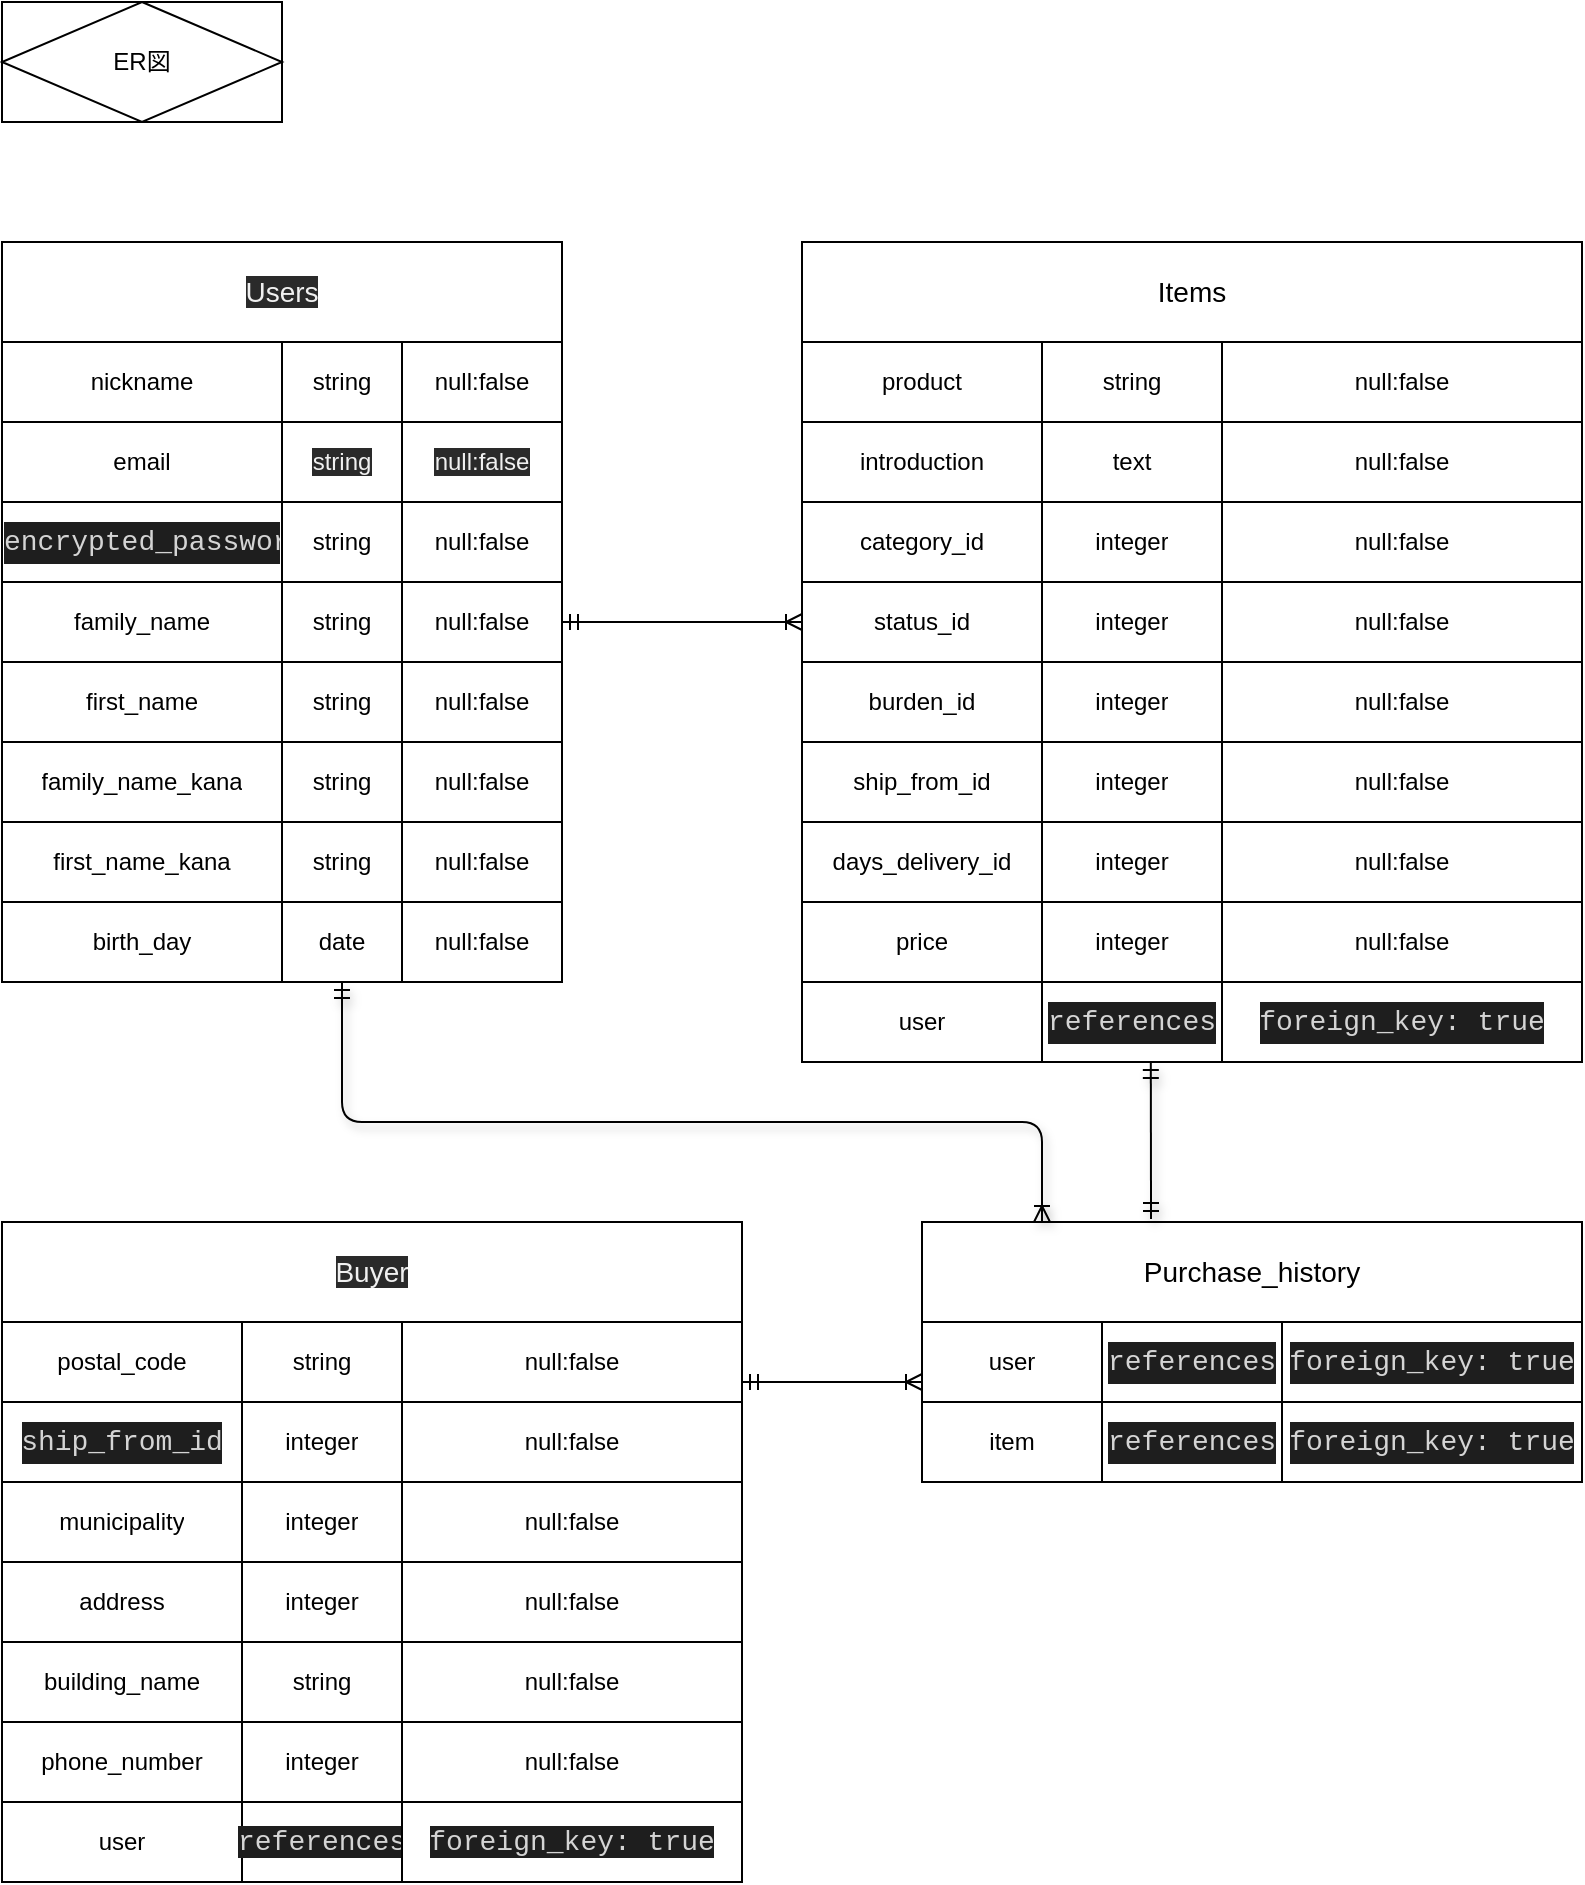 <mxfile>
    <diagram id="nVic0PnlaTz1LBxeNmWi" name="ページ1">
        <mxGraphModel dx="576" dy="487" grid="1" gridSize="10" guides="1" tooltips="1" connect="1" arrows="1" fold="1" page="1" pageScale="1" pageWidth="827" pageHeight="1169" math="0" shadow="0">
            <root>
                <mxCell id="RTZNErKrQ9jac7cI_J6o-0"/>
                <mxCell id="RTZNErKrQ9jac7cI_J6o-1" parent="RTZNErKrQ9jac7cI_J6o-0"/>
                <mxCell id="RTZNErKrQ9jac7cI_J6o-183" value="" style="shape=partialRectangle;html=1;whiteSpace=wrap;connectable=0;fillColor=none;top=0;left=0;bottom=0;right=0;overflow=hidden;" parent="RTZNErKrQ9jac7cI_J6o-1" vertex="1">
                    <mxGeometry x="80" y="430" width="80" height="26" as="geometry"/>
                </mxCell>
                <mxCell id="RTZNErKrQ9jac7cI_J6o-213" value="" style="shape=table;html=1;whiteSpace=wrap;startSize=0;container=1;collapsible=0;childLayout=tableLayout;" parent="RTZNErKrQ9jac7cI_J6o-1" vertex="1">
                    <mxGeometry x="20" y="290" width="280" height="120" as="geometry"/>
                </mxCell>
                <mxCell id="RTZNErKrQ9jac7cI_J6o-214" value="" style="shape=partialRectangle;html=1;whiteSpace=wrap;collapsible=0;dropTarget=0;pointerEvents=0;fillColor=none;top=0;left=0;bottom=0;right=0;points=[[0,0.5],[1,0.5]];portConstraint=eastwest;" parent="RTZNErKrQ9jac7cI_J6o-213" vertex="1">
                    <mxGeometry width="280" height="40" as="geometry"/>
                </mxCell>
                <mxCell id="RTZNErKrQ9jac7cI_J6o-215" value="nickname" style="shape=partialRectangle;html=1;whiteSpace=wrap;connectable=0;fillColor=none;top=0;left=0;bottom=0;right=0;overflow=hidden;" parent="RTZNErKrQ9jac7cI_J6o-214" vertex="1">
                    <mxGeometry width="140" height="40" as="geometry"/>
                </mxCell>
                <mxCell id="RTZNErKrQ9jac7cI_J6o-216" value="string" style="shape=partialRectangle;html=1;whiteSpace=wrap;connectable=0;fillColor=none;top=0;left=0;bottom=0;right=0;overflow=hidden;" parent="RTZNErKrQ9jac7cI_J6o-214" vertex="1">
                    <mxGeometry x="140" width="60" height="40" as="geometry"/>
                </mxCell>
                <mxCell id="RTZNErKrQ9jac7cI_J6o-217" value="null:false" style="shape=partialRectangle;html=1;whiteSpace=wrap;connectable=0;fillColor=none;top=0;left=0;bottom=0;right=0;overflow=hidden;" parent="RTZNErKrQ9jac7cI_J6o-214" vertex="1">
                    <mxGeometry x="200" width="80" height="40" as="geometry"/>
                </mxCell>
                <mxCell id="RTZNErKrQ9jac7cI_J6o-218" value="" style="shape=partialRectangle;html=1;whiteSpace=wrap;collapsible=0;dropTarget=0;pointerEvents=0;fillColor=none;top=0;left=0;bottom=0;right=0;points=[[0,0.5],[1,0.5]];portConstraint=eastwest;" parent="RTZNErKrQ9jac7cI_J6o-213" vertex="1">
                    <mxGeometry y="40" width="280" height="40" as="geometry"/>
                </mxCell>
                <mxCell id="RTZNErKrQ9jac7cI_J6o-219" value="email" style="shape=partialRectangle;html=1;whiteSpace=wrap;connectable=0;fillColor=none;top=0;left=0;bottom=0;right=0;overflow=hidden;" parent="RTZNErKrQ9jac7cI_J6o-218" vertex="1">
                    <mxGeometry width="140" height="40" as="geometry"/>
                </mxCell>
                <mxCell id="RTZNErKrQ9jac7cI_J6o-220" value="&lt;meta charset=&quot;utf-8&quot;&gt;&lt;span style=&quot;color: rgb(240, 240, 240); font-family: helvetica; font-size: 12px; font-style: normal; font-weight: 400; letter-spacing: normal; text-align: center; text-indent: 0px; text-transform: none; word-spacing: 0px; background-color: rgb(42, 42, 42); display: inline; float: none;&quot;&gt;string&lt;/span&gt;" style="shape=partialRectangle;html=1;whiteSpace=wrap;connectable=0;fillColor=none;top=0;left=0;bottom=0;right=0;overflow=hidden;" parent="RTZNErKrQ9jac7cI_J6o-218" vertex="1">
                    <mxGeometry x="140" width="60" height="40" as="geometry"/>
                </mxCell>
                <mxCell id="RTZNErKrQ9jac7cI_J6o-221" value="&lt;meta charset=&quot;utf-8&quot;&gt;&lt;span style=&quot;color: rgb(240, 240, 240); font-family: helvetica; font-size: 12px; font-style: normal; font-weight: 400; letter-spacing: normal; text-align: center; text-indent: 0px; text-transform: none; word-spacing: 0px; background-color: rgb(42, 42, 42); display: inline; float: none;&quot;&gt;null:false&lt;/span&gt;" style="shape=partialRectangle;html=1;whiteSpace=wrap;connectable=0;fillColor=none;top=0;left=0;bottom=0;right=0;overflow=hidden;" parent="RTZNErKrQ9jac7cI_J6o-218" vertex="1">
                    <mxGeometry x="200" width="80" height="40" as="geometry"/>
                </mxCell>
                <mxCell id="RTZNErKrQ9jac7cI_J6o-222" value="" style="shape=partialRectangle;html=1;whiteSpace=wrap;collapsible=0;dropTarget=0;pointerEvents=0;fillColor=none;top=0;left=0;bottom=0;right=0;points=[[0,0.5],[1,0.5]];portConstraint=eastwest;" parent="RTZNErKrQ9jac7cI_J6o-213" vertex="1">
                    <mxGeometry y="80" width="280" height="40" as="geometry"/>
                </mxCell>
                <mxCell id="RTZNErKrQ9jac7cI_J6o-223" value="&lt;div style=&quot;color: rgb(212 , 212 , 212) ; background-color: rgb(30 , 30 , 30) ; font-family: &amp;#34;ricty diminished&amp;#34; , &amp;#34;menlo&amp;#34; , &amp;#34;monaco&amp;#34; , &amp;#34;courier new&amp;#34; , monospace ; font-size: 14px ; line-height: 21px&quot;&gt;encrypted_password&lt;/div&gt;" style="shape=partialRectangle;html=1;whiteSpace=wrap;connectable=0;fillColor=none;top=0;left=0;bottom=0;right=0;overflow=hidden;" parent="RTZNErKrQ9jac7cI_J6o-222" vertex="1">
                    <mxGeometry width="140" height="40" as="geometry"/>
                </mxCell>
                <mxCell id="RTZNErKrQ9jac7cI_J6o-224" value="string" style="shape=partialRectangle;html=1;whiteSpace=wrap;connectable=0;fillColor=none;top=0;left=0;bottom=0;right=0;overflow=hidden;" parent="RTZNErKrQ9jac7cI_J6o-222" vertex="1">
                    <mxGeometry x="140" width="60" height="40" as="geometry"/>
                </mxCell>
                <mxCell id="RTZNErKrQ9jac7cI_J6o-225" value="null:false" style="shape=partialRectangle;html=1;whiteSpace=wrap;connectable=0;fillColor=none;top=0;left=0;bottom=0;right=0;overflow=hidden;" parent="RTZNErKrQ9jac7cI_J6o-222" vertex="1">
                    <mxGeometry x="200" width="80" height="40" as="geometry"/>
                </mxCell>
                <mxCell id="RTZNErKrQ9jac7cI_J6o-240" value="&lt;meta charset=&quot;utf-8&quot;&gt;&lt;span style=&quot;color: rgb(240, 240, 240); font-family: helvetica; font-size: 14px; font-style: normal; font-weight: 400; letter-spacing: normal; text-align: center; text-indent: 0px; text-transform: none; word-spacing: 0px; background-color: rgb(42, 42, 42); display: inline; float: none;&quot;&gt;Users&lt;/span&gt;" style="rounded=0;whiteSpace=wrap;html=1;" parent="RTZNErKrQ9jac7cI_J6o-1" vertex="1">
                    <mxGeometry x="20" y="240" width="280" height="50" as="geometry"/>
                </mxCell>
                <mxCell id="RTZNErKrQ9jac7cI_J6o-257" value="" style="shape=table;html=1;whiteSpace=wrap;startSize=0;container=1;collapsible=0;childLayout=tableLayout;" parent="RTZNErKrQ9jac7cI_J6o-1" vertex="1">
                    <mxGeometry x="20" y="410" width="280" height="120" as="geometry"/>
                </mxCell>
                <mxCell id="RTZNErKrQ9jac7cI_J6o-258" value="" style="shape=partialRectangle;html=1;whiteSpace=wrap;collapsible=0;dropTarget=0;pointerEvents=0;fillColor=none;top=0;left=0;bottom=0;right=0;points=[[0,0.5],[1,0.5]];portConstraint=eastwest;" parent="RTZNErKrQ9jac7cI_J6o-257" vertex="1">
                    <mxGeometry width="280" height="40" as="geometry"/>
                </mxCell>
                <mxCell id="RTZNErKrQ9jac7cI_J6o-259" value="family_name" style="shape=partialRectangle;html=1;whiteSpace=wrap;connectable=0;fillColor=none;top=0;left=0;bottom=0;right=0;overflow=hidden;" parent="RTZNErKrQ9jac7cI_J6o-258" vertex="1">
                    <mxGeometry width="140" height="40" as="geometry"/>
                </mxCell>
                <mxCell id="RTZNErKrQ9jac7cI_J6o-260" value="string" style="shape=partialRectangle;html=1;whiteSpace=wrap;connectable=0;fillColor=none;top=0;left=0;bottom=0;right=0;overflow=hidden;" parent="RTZNErKrQ9jac7cI_J6o-258" vertex="1">
                    <mxGeometry x="140" width="60" height="40" as="geometry"/>
                </mxCell>
                <mxCell id="RTZNErKrQ9jac7cI_J6o-261" value="null:false" style="shape=partialRectangle;html=1;whiteSpace=wrap;connectable=0;fillColor=none;top=0;left=0;bottom=0;right=0;overflow=hidden;" parent="RTZNErKrQ9jac7cI_J6o-258" vertex="1">
                    <mxGeometry x="200" width="80" height="40" as="geometry"/>
                </mxCell>
                <mxCell id="RTZNErKrQ9jac7cI_J6o-262" value="" style="shape=partialRectangle;html=1;whiteSpace=wrap;collapsible=0;dropTarget=0;pointerEvents=0;fillColor=none;top=0;left=0;bottom=0;right=0;points=[[0,0.5],[1,0.5]];portConstraint=eastwest;" parent="RTZNErKrQ9jac7cI_J6o-257" vertex="1">
                    <mxGeometry y="40" width="280" height="40" as="geometry"/>
                </mxCell>
                <mxCell id="RTZNErKrQ9jac7cI_J6o-263" value="first_name" style="shape=partialRectangle;html=1;whiteSpace=wrap;connectable=0;fillColor=none;top=0;left=0;bottom=0;right=0;overflow=hidden;" parent="RTZNErKrQ9jac7cI_J6o-262" vertex="1">
                    <mxGeometry width="140" height="40" as="geometry"/>
                </mxCell>
                <mxCell id="RTZNErKrQ9jac7cI_J6o-264" value="string" style="shape=partialRectangle;html=1;whiteSpace=wrap;connectable=0;fillColor=none;top=0;left=0;bottom=0;right=0;overflow=hidden;" parent="RTZNErKrQ9jac7cI_J6o-262" vertex="1">
                    <mxGeometry x="140" width="60" height="40" as="geometry"/>
                </mxCell>
                <mxCell id="RTZNErKrQ9jac7cI_J6o-265" value="null:false" style="shape=partialRectangle;html=1;whiteSpace=wrap;connectable=0;fillColor=none;top=0;left=0;bottom=0;right=0;overflow=hidden;" parent="RTZNErKrQ9jac7cI_J6o-262" vertex="1">
                    <mxGeometry x="200" width="80" height="40" as="geometry"/>
                </mxCell>
                <mxCell id="RTZNErKrQ9jac7cI_J6o-266" value="" style="shape=partialRectangle;html=1;whiteSpace=wrap;collapsible=0;dropTarget=0;pointerEvents=0;fillColor=none;top=0;left=0;bottom=0;right=0;points=[[0,0.5],[1,0.5]];portConstraint=eastwest;" parent="RTZNErKrQ9jac7cI_J6o-257" vertex="1">
                    <mxGeometry y="80" width="280" height="40" as="geometry"/>
                </mxCell>
                <mxCell id="RTZNErKrQ9jac7cI_J6o-267" value="family_name_kana" style="shape=partialRectangle;html=1;whiteSpace=wrap;connectable=0;fillColor=none;top=0;left=0;bottom=0;right=0;overflow=hidden;" parent="RTZNErKrQ9jac7cI_J6o-266" vertex="1">
                    <mxGeometry width="140" height="40" as="geometry"/>
                </mxCell>
                <mxCell id="RTZNErKrQ9jac7cI_J6o-268" value="string" style="shape=partialRectangle;html=1;whiteSpace=wrap;connectable=0;fillColor=none;top=0;left=0;bottom=0;right=0;overflow=hidden;" parent="RTZNErKrQ9jac7cI_J6o-266" vertex="1">
                    <mxGeometry x="140" width="60" height="40" as="geometry"/>
                </mxCell>
                <mxCell id="RTZNErKrQ9jac7cI_J6o-269" value="null:false" style="shape=partialRectangle;html=1;whiteSpace=wrap;connectable=0;fillColor=none;top=0;left=0;bottom=0;right=0;overflow=hidden;" parent="RTZNErKrQ9jac7cI_J6o-266" vertex="1">
                    <mxGeometry x="200" width="80" height="40" as="geometry"/>
                </mxCell>
                <mxCell id="RTZNErKrQ9jac7cI_J6o-270" value="first_name_kana" style="rounded=0;whiteSpace=wrap;html=1;" parent="RTZNErKrQ9jac7cI_J6o-1" vertex="1">
                    <mxGeometry x="20" y="530" width="140" height="40" as="geometry"/>
                </mxCell>
                <mxCell id="RTZNErKrQ9jac7cI_J6o-271" value="birth_day" style="rounded=0;whiteSpace=wrap;html=1;" parent="RTZNErKrQ9jac7cI_J6o-1" vertex="1">
                    <mxGeometry x="20" y="570" width="140" height="40" as="geometry"/>
                </mxCell>
                <mxCell id="RTZNErKrQ9jac7cI_J6o-272" value="string" style="rounded=0;whiteSpace=wrap;html=1;" parent="RTZNErKrQ9jac7cI_J6o-1" vertex="1">
                    <mxGeometry x="160" y="530" width="60" height="40" as="geometry"/>
                </mxCell>
                <mxCell id="RTZNErKrQ9jac7cI_J6o-273" value="date" style="rounded=0;whiteSpace=wrap;html=1;" parent="RTZNErKrQ9jac7cI_J6o-1" vertex="1">
                    <mxGeometry x="160" y="570" width="60" height="40" as="geometry"/>
                </mxCell>
                <mxCell id="RTZNErKrQ9jac7cI_J6o-274" value="null:false" style="rounded=0;whiteSpace=wrap;html=1;" parent="RTZNErKrQ9jac7cI_J6o-1" vertex="1">
                    <mxGeometry x="220" y="530" width="80" height="40" as="geometry"/>
                </mxCell>
                <mxCell id="RTZNErKrQ9jac7cI_J6o-275" value="null:false" style="rounded=0;whiteSpace=wrap;html=1;" parent="RTZNErKrQ9jac7cI_J6o-1" vertex="1">
                    <mxGeometry x="220" y="570" width="80" height="40" as="geometry"/>
                </mxCell>
                <mxCell id="RTZNErKrQ9jac7cI_J6o-277" value="&lt;font face=&quot;helvetica&quot;&gt;&lt;span style=&quot;font-size: 14px&quot;&gt;Items&lt;/span&gt;&lt;/font&gt;" style="rounded=0;whiteSpace=wrap;html=1;" parent="RTZNErKrQ9jac7cI_J6o-1" vertex="1">
                    <mxGeometry x="420" y="240" width="390" height="50" as="geometry"/>
                </mxCell>
                <mxCell id="RTZNErKrQ9jac7cI_J6o-278" value="" style="shape=table;html=1;whiteSpace=wrap;startSize=0;container=1;collapsible=0;childLayout=tableLayout;" parent="RTZNErKrQ9jac7cI_J6o-1" vertex="1">
                    <mxGeometry x="420" y="290" width="390" height="120" as="geometry"/>
                </mxCell>
                <mxCell id="RTZNErKrQ9jac7cI_J6o-279" value="" style="shape=partialRectangle;html=1;whiteSpace=wrap;collapsible=0;dropTarget=0;pointerEvents=0;fillColor=none;top=0;left=0;bottom=0;right=0;points=[[0,0.5],[1,0.5]];portConstraint=eastwest;" parent="RTZNErKrQ9jac7cI_J6o-278" vertex="1">
                    <mxGeometry width="390" height="40" as="geometry"/>
                </mxCell>
                <mxCell id="RTZNErKrQ9jac7cI_J6o-280" value="product" style="shape=partialRectangle;html=1;whiteSpace=wrap;connectable=0;fillColor=none;top=0;left=0;bottom=0;right=0;overflow=hidden;" parent="RTZNErKrQ9jac7cI_J6o-279" vertex="1">
                    <mxGeometry width="120" height="40" as="geometry"/>
                </mxCell>
                <mxCell id="RTZNErKrQ9jac7cI_J6o-281" value="string" style="shape=partialRectangle;html=1;whiteSpace=wrap;connectable=0;fillColor=none;top=0;left=0;bottom=0;right=0;overflow=hidden;" parent="RTZNErKrQ9jac7cI_J6o-279" vertex="1">
                    <mxGeometry x="120" width="90" height="40" as="geometry"/>
                </mxCell>
                <mxCell id="RTZNErKrQ9jac7cI_J6o-282" value="null:false" style="shape=partialRectangle;html=1;whiteSpace=wrap;connectable=0;fillColor=none;top=0;left=0;bottom=0;right=0;overflow=hidden;" parent="RTZNErKrQ9jac7cI_J6o-279" vertex="1">
                    <mxGeometry x="210" width="180" height="40" as="geometry"/>
                </mxCell>
                <mxCell id="RTZNErKrQ9jac7cI_J6o-283" value="" style="shape=partialRectangle;html=1;whiteSpace=wrap;collapsible=0;dropTarget=0;pointerEvents=0;fillColor=none;top=0;left=0;bottom=0;right=0;points=[[0,0.5],[1,0.5]];portConstraint=eastwest;" parent="RTZNErKrQ9jac7cI_J6o-278" vertex="1">
                    <mxGeometry y="40" width="390" height="40" as="geometry"/>
                </mxCell>
                <mxCell id="RTZNErKrQ9jac7cI_J6o-284" value="introduction" style="shape=partialRectangle;html=1;whiteSpace=wrap;connectable=0;fillColor=none;top=0;left=0;bottom=0;right=0;overflow=hidden;" parent="RTZNErKrQ9jac7cI_J6o-283" vertex="1">
                    <mxGeometry width="120" height="40" as="geometry"/>
                </mxCell>
                <mxCell id="RTZNErKrQ9jac7cI_J6o-285" value="text" style="shape=partialRectangle;html=1;whiteSpace=wrap;connectable=0;fillColor=none;top=0;left=0;bottom=0;right=0;overflow=hidden;" parent="RTZNErKrQ9jac7cI_J6o-283" vertex="1">
                    <mxGeometry x="120" width="90" height="40" as="geometry"/>
                </mxCell>
                <mxCell id="RTZNErKrQ9jac7cI_J6o-286" value="null:false" style="shape=partialRectangle;html=1;whiteSpace=wrap;connectable=0;fillColor=none;top=0;left=0;bottom=0;right=0;overflow=hidden;" parent="RTZNErKrQ9jac7cI_J6o-283" vertex="1">
                    <mxGeometry x="210" width="180" height="40" as="geometry"/>
                </mxCell>
                <mxCell id="RTZNErKrQ9jac7cI_J6o-287" value="" style="shape=partialRectangle;html=1;whiteSpace=wrap;collapsible=0;dropTarget=0;pointerEvents=0;fillColor=none;top=0;left=0;bottom=0;right=0;points=[[0,0.5],[1,0.5]];portConstraint=eastwest;" parent="RTZNErKrQ9jac7cI_J6o-278" vertex="1">
                    <mxGeometry y="80" width="390" height="40" as="geometry"/>
                </mxCell>
                <mxCell id="RTZNErKrQ9jac7cI_J6o-288" value="category_id" style="shape=partialRectangle;html=1;whiteSpace=wrap;connectable=0;fillColor=none;top=0;left=0;bottom=0;right=0;overflow=hidden;" parent="RTZNErKrQ9jac7cI_J6o-287" vertex="1">
                    <mxGeometry width="120" height="40" as="geometry"/>
                </mxCell>
                <mxCell id="RTZNErKrQ9jac7cI_J6o-289" value="integer" style="shape=partialRectangle;html=1;whiteSpace=wrap;connectable=0;fillColor=none;top=0;left=0;bottom=0;right=0;overflow=hidden;" parent="RTZNErKrQ9jac7cI_J6o-287" vertex="1">
                    <mxGeometry x="120" width="90" height="40" as="geometry"/>
                </mxCell>
                <mxCell id="RTZNErKrQ9jac7cI_J6o-290" value="null:false" style="shape=partialRectangle;html=1;whiteSpace=wrap;connectable=0;fillColor=none;top=0;left=0;bottom=0;right=0;overflow=hidden;" parent="RTZNErKrQ9jac7cI_J6o-287" vertex="1">
                    <mxGeometry x="210" width="180" height="40" as="geometry"/>
                </mxCell>
                <mxCell id="RTZNErKrQ9jac7cI_J6o-291" value="" style="shape=table;html=1;whiteSpace=wrap;startSize=0;container=1;collapsible=0;childLayout=tableLayout;" parent="RTZNErKrQ9jac7cI_J6o-1" vertex="1">
                    <mxGeometry x="420" y="410" width="390" height="120" as="geometry"/>
                </mxCell>
                <mxCell id="RTZNErKrQ9jac7cI_J6o-292" value="" style="shape=partialRectangle;html=1;whiteSpace=wrap;collapsible=0;dropTarget=0;pointerEvents=0;fillColor=none;top=0;left=0;bottom=0;right=0;points=[[0,0.5],[1,0.5]];portConstraint=eastwest;" parent="RTZNErKrQ9jac7cI_J6o-291" vertex="1">
                    <mxGeometry width="390" height="40" as="geometry"/>
                </mxCell>
                <mxCell id="RTZNErKrQ9jac7cI_J6o-293" value="status_id" style="shape=partialRectangle;html=1;whiteSpace=wrap;connectable=0;fillColor=none;top=0;left=0;bottom=0;right=0;overflow=hidden;" parent="RTZNErKrQ9jac7cI_J6o-292" vertex="1">
                    <mxGeometry width="120" height="40" as="geometry"/>
                </mxCell>
                <mxCell id="RTZNErKrQ9jac7cI_J6o-294" value="integer" style="shape=partialRectangle;html=1;whiteSpace=wrap;connectable=0;fillColor=none;top=0;left=0;bottom=0;right=0;overflow=hidden;" parent="RTZNErKrQ9jac7cI_J6o-292" vertex="1">
                    <mxGeometry x="120" width="90" height="40" as="geometry"/>
                </mxCell>
                <mxCell id="RTZNErKrQ9jac7cI_J6o-295" value="null:false" style="shape=partialRectangle;html=1;whiteSpace=wrap;connectable=0;fillColor=none;top=0;left=0;bottom=0;right=0;overflow=hidden;" parent="RTZNErKrQ9jac7cI_J6o-292" vertex="1">
                    <mxGeometry x="210" width="180" height="40" as="geometry"/>
                </mxCell>
                <mxCell id="RTZNErKrQ9jac7cI_J6o-296" value="" style="shape=partialRectangle;html=1;whiteSpace=wrap;collapsible=0;dropTarget=0;pointerEvents=0;fillColor=none;top=0;left=0;bottom=0;right=0;points=[[0,0.5],[1,0.5]];portConstraint=eastwest;" parent="RTZNErKrQ9jac7cI_J6o-291" vertex="1">
                    <mxGeometry y="40" width="390" height="40" as="geometry"/>
                </mxCell>
                <mxCell id="RTZNErKrQ9jac7cI_J6o-297" value="burden_id" style="shape=partialRectangle;html=1;whiteSpace=wrap;connectable=0;fillColor=none;top=0;left=0;bottom=0;right=0;overflow=hidden;" parent="RTZNErKrQ9jac7cI_J6o-296" vertex="1">
                    <mxGeometry width="120" height="40" as="geometry"/>
                </mxCell>
                <mxCell id="RTZNErKrQ9jac7cI_J6o-298" value="integer" style="shape=partialRectangle;html=1;whiteSpace=wrap;connectable=0;fillColor=none;top=0;left=0;bottom=0;right=0;overflow=hidden;" parent="RTZNErKrQ9jac7cI_J6o-296" vertex="1">
                    <mxGeometry x="120" width="90" height="40" as="geometry"/>
                </mxCell>
                <mxCell id="RTZNErKrQ9jac7cI_J6o-299" value="null:false" style="shape=partialRectangle;html=1;whiteSpace=wrap;connectable=0;fillColor=none;top=0;left=0;bottom=0;right=0;overflow=hidden;" parent="RTZNErKrQ9jac7cI_J6o-296" vertex="1">
                    <mxGeometry x="210" width="180" height="40" as="geometry"/>
                </mxCell>
                <mxCell id="RTZNErKrQ9jac7cI_J6o-300" value="" style="shape=partialRectangle;html=1;whiteSpace=wrap;collapsible=0;dropTarget=0;pointerEvents=0;fillColor=none;top=0;left=0;bottom=0;right=0;points=[[0,0.5],[1,0.5]];portConstraint=eastwest;" parent="RTZNErKrQ9jac7cI_J6o-291" vertex="1">
                    <mxGeometry y="80" width="390" height="40" as="geometry"/>
                </mxCell>
                <mxCell id="RTZNErKrQ9jac7cI_J6o-301" value="ship_from_id" style="shape=partialRectangle;html=1;whiteSpace=wrap;connectable=0;fillColor=none;top=0;left=0;bottom=0;right=0;overflow=hidden;" parent="RTZNErKrQ9jac7cI_J6o-300" vertex="1">
                    <mxGeometry width="120" height="40" as="geometry"/>
                </mxCell>
                <mxCell id="RTZNErKrQ9jac7cI_J6o-302" value="integer" style="shape=partialRectangle;html=1;whiteSpace=wrap;connectable=0;fillColor=none;top=0;left=0;bottom=0;right=0;overflow=hidden;" parent="RTZNErKrQ9jac7cI_J6o-300" vertex="1">
                    <mxGeometry x="120" width="90" height="40" as="geometry"/>
                </mxCell>
                <mxCell id="RTZNErKrQ9jac7cI_J6o-303" value="null:false" style="shape=partialRectangle;html=1;whiteSpace=wrap;connectable=0;fillColor=none;top=0;left=0;bottom=0;right=0;overflow=hidden;" parent="RTZNErKrQ9jac7cI_J6o-300" vertex="1">
                    <mxGeometry x="210" width="180" height="40" as="geometry"/>
                </mxCell>
                <mxCell id="RTZNErKrQ9jac7cI_J6o-317" value="days_delivery_id" style="rounded=0;whiteSpace=wrap;html=1;" parent="RTZNErKrQ9jac7cI_J6o-1" vertex="1">
                    <mxGeometry x="420" y="530" width="120" height="40" as="geometry"/>
                </mxCell>
                <mxCell id="RTZNErKrQ9jac7cI_J6o-377" value="" style="edgeStyle=none;rounded=0;orthogonalLoop=1;jettySize=auto;html=1;" parent="RTZNErKrQ9jac7cI_J6o-1" source="RTZNErKrQ9jac7cI_J6o-318" target="RTZNErKrQ9jac7cI_J6o-322" edge="1">
                    <mxGeometry relative="1" as="geometry"/>
                </mxCell>
                <mxCell id="RTZNErKrQ9jac7cI_J6o-318" value="integer" style="rounded=0;whiteSpace=wrap;html=1;" parent="RTZNErKrQ9jac7cI_J6o-1" vertex="1">
                    <mxGeometry x="540" y="530" width="90" height="40" as="geometry"/>
                </mxCell>
                <mxCell id="RTZNErKrQ9jac7cI_J6o-319" value="null:false" style="rounded=0;whiteSpace=wrap;html=1;" parent="RTZNErKrQ9jac7cI_J6o-1" vertex="1">
                    <mxGeometry x="630" y="530" width="180" height="40" as="geometry"/>
                </mxCell>
                <mxCell id="RTZNErKrQ9jac7cI_J6o-320" value="price" style="rounded=0;whiteSpace=wrap;html=1;" parent="RTZNErKrQ9jac7cI_J6o-1" vertex="1">
                    <mxGeometry x="420" y="570" width="120" height="40" as="geometry"/>
                </mxCell>
                <mxCell id="RTZNErKrQ9jac7cI_J6o-321" value="integer" style="rounded=0;whiteSpace=wrap;html=1;" parent="RTZNErKrQ9jac7cI_J6o-1" vertex="1">
                    <mxGeometry x="540" y="570" width="90" height="40" as="geometry"/>
                </mxCell>
                <mxCell id="RTZNErKrQ9jac7cI_J6o-322" value="null:false" style="rounded=0;whiteSpace=wrap;html=1;" parent="RTZNErKrQ9jac7cI_J6o-1" vertex="1">
                    <mxGeometry x="630" y="570" width="180" height="40" as="geometry"/>
                </mxCell>
                <mxCell id="RTZNErKrQ9jac7cI_J6o-323" value="&lt;span style=&quot;color: rgb(240 , 240 , 240) ; font-family: &amp;#34;helvetica&amp;#34; ; font-size: 14px ; font-style: normal ; font-weight: 400 ; letter-spacing: normal ; text-align: center ; text-indent: 0px ; text-transform: none ; word-spacing: 0px ; background-color: rgb(42 , 42 , 42) ; display: inline ; float: none&quot;&gt;Buyer&lt;/span&gt;" style="rounded=0;whiteSpace=wrap;html=1;" parent="RTZNErKrQ9jac7cI_J6o-1" vertex="1">
                    <mxGeometry x="20" y="730" width="370" height="50" as="geometry"/>
                </mxCell>
                <mxCell id="RTZNErKrQ9jac7cI_J6o-324" value="" style="shape=table;html=1;whiteSpace=wrap;startSize=0;container=1;collapsible=0;childLayout=tableLayout;" parent="RTZNErKrQ9jac7cI_J6o-1" vertex="1">
                    <mxGeometry x="20" y="780" width="370" height="120" as="geometry"/>
                </mxCell>
                <mxCell id="RTZNErKrQ9jac7cI_J6o-325" value="" style="shape=partialRectangle;html=1;whiteSpace=wrap;collapsible=0;dropTarget=0;pointerEvents=0;fillColor=none;top=0;left=0;bottom=0;right=0;points=[[0,0.5],[1,0.5]];portConstraint=eastwest;" parent="RTZNErKrQ9jac7cI_J6o-324" vertex="1">
                    <mxGeometry width="370" height="40" as="geometry"/>
                </mxCell>
                <mxCell id="RTZNErKrQ9jac7cI_J6o-326" value="postal_code" style="shape=partialRectangle;html=1;whiteSpace=wrap;connectable=0;fillColor=none;top=0;left=0;bottom=0;right=0;overflow=hidden;" parent="RTZNErKrQ9jac7cI_J6o-325" vertex="1">
                    <mxGeometry width="120" height="40" as="geometry"/>
                </mxCell>
                <mxCell id="RTZNErKrQ9jac7cI_J6o-327" value="string" style="shape=partialRectangle;html=1;whiteSpace=wrap;connectable=0;fillColor=none;top=0;left=0;bottom=0;right=0;overflow=hidden;" parent="RTZNErKrQ9jac7cI_J6o-325" vertex="1">
                    <mxGeometry x="120" width="80" height="40" as="geometry"/>
                </mxCell>
                <mxCell id="RTZNErKrQ9jac7cI_J6o-328" value="null:false" style="shape=partialRectangle;html=1;whiteSpace=wrap;connectable=0;fillColor=none;top=0;left=0;bottom=0;right=0;overflow=hidden;" parent="RTZNErKrQ9jac7cI_J6o-325" vertex="1">
                    <mxGeometry x="200" width="170" height="40" as="geometry"/>
                </mxCell>
                <mxCell id="RTZNErKrQ9jac7cI_J6o-329" value="" style="shape=partialRectangle;html=1;whiteSpace=wrap;collapsible=0;dropTarget=0;pointerEvents=0;fillColor=none;top=0;left=0;bottom=0;right=0;points=[[0,0.5],[1,0.5]];portConstraint=eastwest;" parent="RTZNErKrQ9jac7cI_J6o-324" vertex="1">
                    <mxGeometry y="40" width="370" height="40" as="geometry"/>
                </mxCell>
                <mxCell id="RTZNErKrQ9jac7cI_J6o-330" value="&lt;div style=&quot;color: rgb(212 , 212 , 212) ; background-color: rgb(30 , 30 , 30) ; font-family: &amp;#34;ricty diminished&amp;#34; , &amp;#34;menlo&amp;#34; , &amp;#34;monaco&amp;#34; , &amp;#34;courier new&amp;#34; , monospace ; font-size: 14px ; line-height: 21px&quot;&gt;ship_from_id&lt;/div&gt;" style="shape=partialRectangle;html=1;whiteSpace=wrap;connectable=0;fillColor=none;top=0;left=0;bottom=0;right=0;overflow=hidden;" parent="RTZNErKrQ9jac7cI_J6o-329" vertex="1">
                    <mxGeometry width="120" height="40" as="geometry"/>
                </mxCell>
                <mxCell id="RTZNErKrQ9jac7cI_J6o-331" value="integer" style="shape=partialRectangle;html=1;whiteSpace=wrap;connectable=0;fillColor=none;top=0;left=0;bottom=0;right=0;overflow=hidden;" parent="RTZNErKrQ9jac7cI_J6o-329" vertex="1">
                    <mxGeometry x="120" width="80" height="40" as="geometry"/>
                </mxCell>
                <mxCell id="RTZNErKrQ9jac7cI_J6o-332" value="null:false" style="shape=partialRectangle;html=1;whiteSpace=wrap;connectable=0;fillColor=none;top=0;left=0;bottom=0;right=0;overflow=hidden;" parent="RTZNErKrQ9jac7cI_J6o-329" vertex="1">
                    <mxGeometry x="200" width="170" height="40" as="geometry"/>
                </mxCell>
                <mxCell id="RTZNErKrQ9jac7cI_J6o-333" value="" style="shape=partialRectangle;html=1;whiteSpace=wrap;collapsible=0;dropTarget=0;pointerEvents=0;fillColor=none;top=0;left=0;bottom=0;right=0;points=[[0,0.5],[1,0.5]];portConstraint=eastwest;" parent="RTZNErKrQ9jac7cI_J6o-324" vertex="1">
                    <mxGeometry y="80" width="370" height="40" as="geometry"/>
                </mxCell>
                <mxCell id="RTZNErKrQ9jac7cI_J6o-334" value="municipality" style="shape=partialRectangle;html=1;whiteSpace=wrap;connectable=0;fillColor=none;top=0;left=0;bottom=0;right=0;overflow=hidden;" parent="RTZNErKrQ9jac7cI_J6o-333" vertex="1">
                    <mxGeometry width="120" height="40" as="geometry"/>
                </mxCell>
                <mxCell id="RTZNErKrQ9jac7cI_J6o-335" value="integer" style="shape=partialRectangle;html=1;whiteSpace=wrap;connectable=0;fillColor=none;top=0;left=0;bottom=0;right=0;overflow=hidden;" parent="RTZNErKrQ9jac7cI_J6o-333" vertex="1">
                    <mxGeometry x="120" width="80" height="40" as="geometry"/>
                </mxCell>
                <mxCell id="RTZNErKrQ9jac7cI_J6o-336" value="null:false" style="shape=partialRectangle;html=1;whiteSpace=wrap;connectable=0;fillColor=none;top=0;left=0;bottom=0;right=0;overflow=hidden;" parent="RTZNErKrQ9jac7cI_J6o-333" vertex="1">
                    <mxGeometry x="200" width="170" height="40" as="geometry"/>
                </mxCell>
                <mxCell id="RTZNErKrQ9jac7cI_J6o-354" value="address" style="rounded=0;whiteSpace=wrap;html=1;" parent="RTZNErKrQ9jac7cI_J6o-1" vertex="1">
                    <mxGeometry x="20" y="900" width="120" height="40" as="geometry"/>
                </mxCell>
                <mxCell id="RTZNErKrQ9jac7cI_J6o-355" value="integer" style="rounded=0;whiteSpace=wrap;html=1;" parent="RTZNErKrQ9jac7cI_J6o-1" vertex="1">
                    <mxGeometry x="140" y="900" width="80" height="40" as="geometry"/>
                </mxCell>
                <mxCell id="RTZNErKrQ9jac7cI_J6o-356" value="null:false" style="rounded=0;whiteSpace=wrap;html=1;" parent="RTZNErKrQ9jac7cI_J6o-1" vertex="1">
                    <mxGeometry x="220" y="900" width="170" height="40" as="geometry"/>
                </mxCell>
                <mxCell id="RTZNErKrQ9jac7cI_J6o-357" value="building_name" style="rounded=0;whiteSpace=wrap;html=1;" parent="RTZNErKrQ9jac7cI_J6o-1" vertex="1">
                    <mxGeometry x="20" y="940" width="120" height="40" as="geometry"/>
                </mxCell>
                <mxCell id="RTZNErKrQ9jac7cI_J6o-358" value="string" style="rounded=0;whiteSpace=wrap;html=1;" parent="RTZNErKrQ9jac7cI_J6o-1" vertex="1">
                    <mxGeometry x="140" y="940" width="80" height="40" as="geometry"/>
                </mxCell>
                <mxCell id="RTZNErKrQ9jac7cI_J6o-359" value="null:false" style="rounded=0;whiteSpace=wrap;html=1;" parent="RTZNErKrQ9jac7cI_J6o-1" vertex="1">
                    <mxGeometry x="220" y="940" width="170" height="40" as="geometry"/>
                </mxCell>
                <mxCell id="RTZNErKrQ9jac7cI_J6o-360" value="phone_number" style="rounded=0;whiteSpace=wrap;html=1;" parent="RTZNErKrQ9jac7cI_J6o-1" vertex="1">
                    <mxGeometry x="20" y="980" width="120" height="40" as="geometry"/>
                </mxCell>
                <mxCell id="RTZNErKrQ9jac7cI_J6o-361" value="integer" style="rounded=0;whiteSpace=wrap;html=1;" parent="RTZNErKrQ9jac7cI_J6o-1" vertex="1">
                    <mxGeometry x="140" y="980" width="80" height="40" as="geometry"/>
                </mxCell>
                <mxCell id="RTZNErKrQ9jac7cI_J6o-362" value="null:false" style="rounded=0;whiteSpace=wrap;html=1;" parent="RTZNErKrQ9jac7cI_J6o-1" vertex="1">
                    <mxGeometry x="220" y="980" width="170" height="40" as="geometry"/>
                </mxCell>
                <mxCell id="RTZNErKrQ9jac7cI_J6o-371" value="" style="edgeStyle=entityRelationEdgeStyle;fontSize=12;html=1;endArrow=ERoneToMany;startArrow=ERmandOne;exitX=1;exitY=0.5;exitDx=0;exitDy=0;" parent="RTZNErKrQ9jac7cI_J6o-1" edge="1" source="RTZNErKrQ9jac7cI_J6o-258">
                    <mxGeometry width="100" height="100" relative="1" as="geometry">
                        <mxPoint x="330" y="430" as="sourcePoint"/>
                        <mxPoint x="420" y="430" as="targetPoint"/>
                    </mxGeometry>
                </mxCell>
                <mxCell id="RTZNErKrQ9jac7cI_J6o-374" value="user" style="rounded=0;whiteSpace=wrap;html=1;" parent="RTZNErKrQ9jac7cI_J6o-1" vertex="1">
                    <mxGeometry x="420" y="610" width="120" height="40" as="geometry"/>
                </mxCell>
                <mxCell id="RTZNErKrQ9jac7cI_J6o-375" value="&lt;meta charset=&quot;utf-8&quot;&gt;&lt;div style=&quot;color: rgb(212, 212, 212); background-color: rgb(30, 30, 30); font-family: &amp;quot;ricty diminished&amp;quot;, menlo, monaco, &amp;quot;courier new&amp;quot;, monospace; font-weight: normal; font-size: 14px; line-height: 21px;&quot;&gt;&lt;div&gt;&lt;span style=&quot;color: #d4d4d4&quot;&gt;references&lt;/span&gt;&lt;/div&gt;&lt;/div&gt;" style="rounded=0;whiteSpace=wrap;html=1;" parent="RTZNErKrQ9jac7cI_J6o-1" vertex="1">
                    <mxGeometry x="540" y="610" width="90" height="40" as="geometry"/>
                </mxCell>
                <mxCell id="RTZNErKrQ9jac7cI_J6o-376" value="&lt;div style=&quot;color: rgb(212 , 212 , 212) ; background-color: rgb(30 , 30 , 30) ; font-family: &amp;#34;ricty diminished&amp;#34; , &amp;#34;menlo&amp;#34; , &amp;#34;monaco&amp;#34; , &amp;#34;courier new&amp;#34; , monospace ; font-size: 14px ; line-height: 21px&quot;&gt;foreign_key: true&lt;/div&gt;" style="rounded=0;whiteSpace=wrap;html=1;" parent="RTZNErKrQ9jac7cI_J6o-1" vertex="1">
                    <mxGeometry x="630" y="610" width="180" height="40" as="geometry"/>
                </mxCell>
                <mxCell id="RTZNErKrQ9jac7cI_J6o-382" value="user" style="rounded=0;whiteSpace=wrap;html=1;" parent="RTZNErKrQ9jac7cI_J6o-1" vertex="1">
                    <mxGeometry x="20" y="1020" width="120" height="40" as="geometry"/>
                </mxCell>
                <mxCell id="RTZNErKrQ9jac7cI_J6o-383" value="&lt;span style=&quot;color: rgb(212 , 212 , 212) ; font-family: &amp;#34;ricty diminished&amp;#34; , &amp;#34;menlo&amp;#34; , &amp;#34;monaco&amp;#34; , &amp;#34;courier new&amp;#34; , monospace ; font-size: 14px ; background-color: rgb(30 , 30 , 30)&quot;&gt;references&lt;/span&gt;" style="rounded=0;whiteSpace=wrap;html=1;" parent="RTZNErKrQ9jac7cI_J6o-1" vertex="1">
                    <mxGeometry x="140" y="1020" width="80" height="40" as="geometry"/>
                </mxCell>
                <mxCell id="RTZNErKrQ9jac7cI_J6o-384" value="&lt;span style=&quot;color: rgb(212 , 212 , 212) ; font-family: &amp;#34;ricty diminished&amp;#34; , &amp;#34;menlo&amp;#34; , &amp;#34;monaco&amp;#34; , &amp;#34;courier new&amp;#34; , monospace ; font-size: 14px ; background-color: rgb(30 , 30 , 30)&quot;&gt;foreign_key: true&lt;/span&gt;" style="rounded=0;whiteSpace=wrap;html=1;" parent="RTZNErKrQ9jac7cI_J6o-1" vertex="1">
                    <mxGeometry x="220" y="1020" width="170" height="40" as="geometry"/>
                </mxCell>
                <mxCell id="RTZNErKrQ9jac7cI_J6o-395" value="" style="edgeStyle=none;rounded=0;orthogonalLoop=1;jettySize=auto;html=1;" parent="RTZNErKrQ9jac7cI_J6o-1" edge="1">
                    <mxGeometry relative="1" as="geometry">
                        <mxPoint x="190" y="910" as="sourcePoint"/>
                        <mxPoint x="190" y="910" as="targetPoint"/>
                    </mxGeometry>
                </mxCell>
                <mxCell id="RTZNErKrQ9jac7cI_J6o-396" value="ER図" style="shape=associativeEntity;whiteSpace=wrap;html=1;align=center;" parent="RTZNErKrQ9jac7cI_J6o-1" vertex="1">
                    <mxGeometry x="20" y="120" width="140" height="60" as="geometry"/>
                </mxCell>
                <mxCell id="g5e_-5cKJ-WxG7wdG1BJ-10" value="&lt;font face=&quot;helvetica&quot;&gt;&lt;span style=&quot;font-size: 14px&quot;&gt;Purchase_history&lt;/span&gt;&lt;/font&gt;" style="rounded=0;whiteSpace=wrap;html=1;" vertex="1" parent="RTZNErKrQ9jac7cI_J6o-1">
                    <mxGeometry x="480" y="730" width="330" height="50" as="geometry"/>
                </mxCell>
                <mxCell id="g5e_-5cKJ-WxG7wdG1BJ-11" value="user" style="rounded=0;whiteSpace=wrap;html=1;" vertex="1" parent="RTZNErKrQ9jac7cI_J6o-1">
                    <mxGeometry x="480" y="780" width="90" height="40" as="geometry"/>
                </mxCell>
                <mxCell id="g5e_-5cKJ-WxG7wdG1BJ-12" value="&lt;div style=&quot;color: rgb(212 , 212 , 212) ; background-color: rgb(30 , 30 , 30) ; font-family: &amp;#34;ricty diminished&amp;#34; , &amp;#34;menlo&amp;#34; , &amp;#34;monaco&amp;#34; , &amp;#34;courier new&amp;#34; , monospace ; font-size: 14px ; line-height: 21px&quot;&gt;references&lt;/div&gt;" style="rounded=0;whiteSpace=wrap;html=1;" vertex="1" parent="RTZNErKrQ9jac7cI_J6o-1">
                    <mxGeometry x="570" y="780" width="90" height="40" as="geometry"/>
                </mxCell>
                <mxCell id="g5e_-5cKJ-WxG7wdG1BJ-13" value="&lt;div style=&quot;color: rgb(212 , 212 , 212) ; background-color: rgb(30 , 30 , 30) ; font-family: &amp;#34;ricty diminished&amp;#34; , &amp;#34;menlo&amp;#34; , &amp;#34;monaco&amp;#34; , &amp;#34;courier new&amp;#34; , monospace ; font-size: 14px ; line-height: 21px&quot;&gt;foreign_key: true&lt;/div&gt;" style="rounded=0;whiteSpace=wrap;html=1;" vertex="1" parent="RTZNErKrQ9jac7cI_J6o-1">
                    <mxGeometry x="660" y="780" width="150" height="40" as="geometry"/>
                </mxCell>
                <mxCell id="g5e_-5cKJ-WxG7wdG1BJ-14" value="item" style="rounded=0;whiteSpace=wrap;html=1;" vertex="1" parent="RTZNErKrQ9jac7cI_J6o-1">
                    <mxGeometry x="480" y="820" width="90" height="40" as="geometry"/>
                </mxCell>
                <mxCell id="g5e_-5cKJ-WxG7wdG1BJ-15" value="&lt;div style=&quot;color: rgb(212 , 212 , 212) ; background-color: rgb(30 , 30 , 30) ; font-family: &amp;#34;ricty diminished&amp;#34; , &amp;#34;menlo&amp;#34; , &amp;#34;monaco&amp;#34; , &amp;#34;courier new&amp;#34; , monospace ; font-size: 14px ; line-height: 21px&quot;&gt;references&lt;/div&gt;" style="rounded=0;whiteSpace=wrap;html=1;" vertex="1" parent="RTZNErKrQ9jac7cI_J6o-1">
                    <mxGeometry x="570" y="820" width="90" height="40" as="geometry"/>
                </mxCell>
                <mxCell id="g5e_-5cKJ-WxG7wdG1BJ-16" value="&lt;div style=&quot;color: rgb(212 , 212 , 212) ; background-color: rgb(30 , 30 , 30) ; font-family: &amp;#34;ricty diminished&amp;#34; , &amp;#34;menlo&amp;#34; , &amp;#34;monaco&amp;#34; , &amp;#34;courier new&amp;#34; , monospace ; font-size: 14px ; line-height: 21px&quot;&gt;foreign_key: true&lt;/div&gt;" style="rounded=0;whiteSpace=wrap;html=1;" vertex="1" parent="RTZNErKrQ9jac7cI_J6o-1">
                    <mxGeometry x="660" y="820" width="150" height="40" as="geometry"/>
                </mxCell>
                <mxCell id="g5e_-5cKJ-WxG7wdG1BJ-28" value="" style="edgeStyle=entityRelationEdgeStyle;fontSize=12;html=1;endArrow=ERoneToMany;startArrow=ERmandOne;exitX=1;exitY=0.5;exitDx=0;exitDy=0;" edge="1" parent="RTZNErKrQ9jac7cI_J6o-1">
                    <mxGeometry width="100" height="100" relative="1" as="geometry">
                        <mxPoint x="390" y="810.0" as="sourcePoint"/>
                        <mxPoint x="480" y="810" as="targetPoint"/>
                    </mxGeometry>
                </mxCell>
                <mxCell id="g5e_-5cKJ-WxG7wdG1BJ-29" value="" style="fontSize=12;html=1;endArrow=ERmandOne;startArrow=ERmandOne;shadow=1;exitX=0.347;exitY=-0.029;exitDx=0;exitDy=0;exitPerimeter=0;" edge="1" parent="RTZNErKrQ9jac7cI_J6o-1" source="g5e_-5cKJ-WxG7wdG1BJ-10">
                    <mxGeometry width="100" height="100" relative="1" as="geometry">
                        <mxPoint x="594.41" y="720" as="sourcePoint"/>
                        <mxPoint x="594.41" y="650" as="targetPoint"/>
                    </mxGeometry>
                </mxCell>
                <mxCell id="g5e_-5cKJ-WxG7wdG1BJ-32" value="" style="edgeStyle=orthogonalEdgeStyle;fontSize=12;html=1;endArrow=ERoneToMany;startArrow=ERmandOne;shadow=1;elbow=vertical;exitX=0.5;exitY=1;exitDx=0;exitDy=0;" edge="1" parent="RTZNErKrQ9jac7cI_J6o-1" source="RTZNErKrQ9jac7cI_J6o-273">
                    <mxGeometry width="100" height="100" relative="1" as="geometry">
                        <mxPoint x="268.3" y="710" as="sourcePoint"/>
                        <mxPoint x="540" y="730" as="targetPoint"/>
                        <Array as="points">
                            <mxPoint x="190" y="680"/>
                            <mxPoint x="540" y="680"/>
                        </Array>
                    </mxGeometry>
                </mxCell>
            </root>
        </mxGraphModel>
    </diagram>
</mxfile>